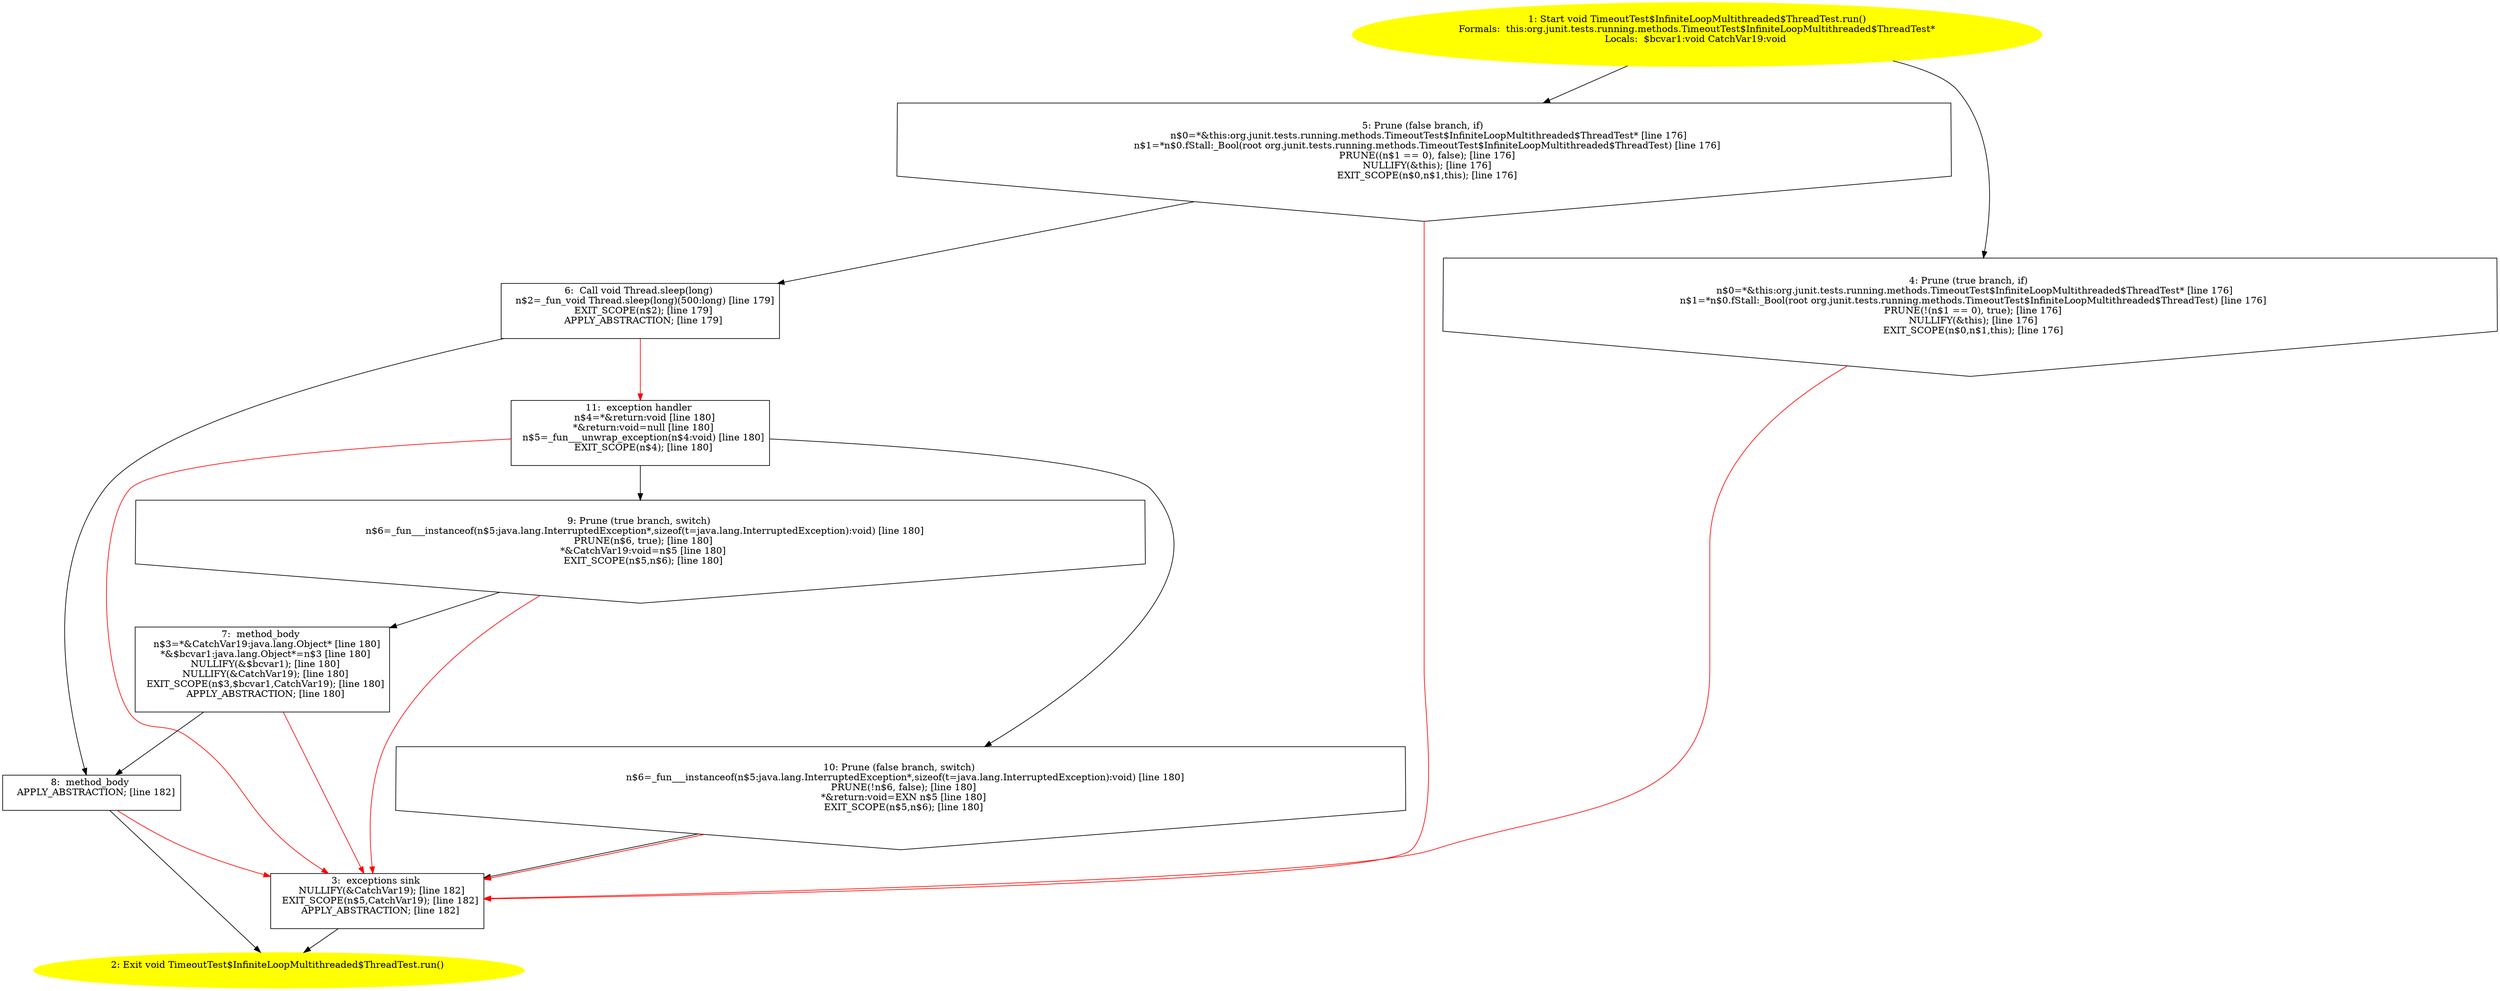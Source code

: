 /* @generated */
digraph cfg {
"org.junit.tests.running.methods.TimeoutTest$InfiniteLoopMultithreaded$ThreadTest.run():void.bd8f5bd1ee57b068f7e5d221b2829444_1" [label="1: Start void TimeoutTest$InfiniteLoopMultithreaded$ThreadTest.run()\nFormals:  this:org.junit.tests.running.methods.TimeoutTest$InfiniteLoopMultithreaded$ThreadTest*\nLocals:  $bcvar1:void CatchVar19:void \n  " color=yellow style=filled]
	

	 "org.junit.tests.running.methods.TimeoutTest$InfiniteLoopMultithreaded$ThreadTest.run():void.bd8f5bd1ee57b068f7e5d221b2829444_1" -> "org.junit.tests.running.methods.TimeoutTest$InfiniteLoopMultithreaded$ThreadTest.run():void.bd8f5bd1ee57b068f7e5d221b2829444_4" ;
	 "org.junit.tests.running.methods.TimeoutTest$InfiniteLoopMultithreaded$ThreadTest.run():void.bd8f5bd1ee57b068f7e5d221b2829444_1" -> "org.junit.tests.running.methods.TimeoutTest$InfiniteLoopMultithreaded$ThreadTest.run():void.bd8f5bd1ee57b068f7e5d221b2829444_5" ;
"org.junit.tests.running.methods.TimeoutTest$InfiniteLoopMultithreaded$ThreadTest.run():void.bd8f5bd1ee57b068f7e5d221b2829444_2" [label="2: Exit void TimeoutTest$InfiniteLoopMultithreaded$ThreadTest.run() \n  " color=yellow style=filled]
	

"org.junit.tests.running.methods.TimeoutTest$InfiniteLoopMultithreaded$ThreadTest.run():void.bd8f5bd1ee57b068f7e5d221b2829444_3" [label="3:  exceptions sink \n   NULLIFY(&CatchVar19); [line 182]\n  EXIT_SCOPE(n$5,CatchVar19); [line 182]\n  APPLY_ABSTRACTION; [line 182]\n " shape="box"]
	

	 "org.junit.tests.running.methods.TimeoutTest$InfiniteLoopMultithreaded$ThreadTest.run():void.bd8f5bd1ee57b068f7e5d221b2829444_3" -> "org.junit.tests.running.methods.TimeoutTest$InfiniteLoopMultithreaded$ThreadTest.run():void.bd8f5bd1ee57b068f7e5d221b2829444_2" ;
"org.junit.tests.running.methods.TimeoutTest$InfiniteLoopMultithreaded$ThreadTest.run():void.bd8f5bd1ee57b068f7e5d221b2829444_4" [label="4: Prune (true branch, if) \n   n$0=*&this:org.junit.tests.running.methods.TimeoutTest$InfiniteLoopMultithreaded$ThreadTest* [line 176]\n  n$1=*n$0.fStall:_Bool(root org.junit.tests.running.methods.TimeoutTest$InfiniteLoopMultithreaded$ThreadTest) [line 176]\n  PRUNE(!(n$1 == 0), true); [line 176]\n  NULLIFY(&this); [line 176]\n  EXIT_SCOPE(n$0,n$1,this); [line 176]\n " shape="invhouse"]
	

	 "org.junit.tests.running.methods.TimeoutTest$InfiniteLoopMultithreaded$ThreadTest.run():void.bd8f5bd1ee57b068f7e5d221b2829444_4" -> "org.junit.tests.running.methods.TimeoutTest$InfiniteLoopMultithreaded$ThreadTest.run():void.bd8f5bd1ee57b068f7e5d221b2829444_3" [color="red" ];
"org.junit.tests.running.methods.TimeoutTest$InfiniteLoopMultithreaded$ThreadTest.run():void.bd8f5bd1ee57b068f7e5d221b2829444_5" [label="5: Prune (false branch, if) \n   n$0=*&this:org.junit.tests.running.methods.TimeoutTest$InfiniteLoopMultithreaded$ThreadTest* [line 176]\n  n$1=*n$0.fStall:_Bool(root org.junit.tests.running.methods.TimeoutTest$InfiniteLoopMultithreaded$ThreadTest) [line 176]\n  PRUNE((n$1 == 0), false); [line 176]\n  NULLIFY(&this); [line 176]\n  EXIT_SCOPE(n$0,n$1,this); [line 176]\n " shape="invhouse"]
	

	 "org.junit.tests.running.methods.TimeoutTest$InfiniteLoopMultithreaded$ThreadTest.run():void.bd8f5bd1ee57b068f7e5d221b2829444_5" -> "org.junit.tests.running.methods.TimeoutTest$InfiniteLoopMultithreaded$ThreadTest.run():void.bd8f5bd1ee57b068f7e5d221b2829444_6" ;
	 "org.junit.tests.running.methods.TimeoutTest$InfiniteLoopMultithreaded$ThreadTest.run():void.bd8f5bd1ee57b068f7e5d221b2829444_5" -> "org.junit.tests.running.methods.TimeoutTest$InfiniteLoopMultithreaded$ThreadTest.run():void.bd8f5bd1ee57b068f7e5d221b2829444_3" [color="red" ];
"org.junit.tests.running.methods.TimeoutTest$InfiniteLoopMultithreaded$ThreadTest.run():void.bd8f5bd1ee57b068f7e5d221b2829444_6" [label="6:  Call void Thread.sleep(long) \n   n$2=_fun_void Thread.sleep(long)(500:long) [line 179]\n  EXIT_SCOPE(n$2); [line 179]\n  APPLY_ABSTRACTION; [line 179]\n " shape="box"]
	

	 "org.junit.tests.running.methods.TimeoutTest$InfiniteLoopMultithreaded$ThreadTest.run():void.bd8f5bd1ee57b068f7e5d221b2829444_6" -> "org.junit.tests.running.methods.TimeoutTest$InfiniteLoopMultithreaded$ThreadTest.run():void.bd8f5bd1ee57b068f7e5d221b2829444_8" ;
	 "org.junit.tests.running.methods.TimeoutTest$InfiniteLoopMultithreaded$ThreadTest.run():void.bd8f5bd1ee57b068f7e5d221b2829444_6" -> "org.junit.tests.running.methods.TimeoutTest$InfiniteLoopMultithreaded$ThreadTest.run():void.bd8f5bd1ee57b068f7e5d221b2829444_11" [color="red" ];
"org.junit.tests.running.methods.TimeoutTest$InfiniteLoopMultithreaded$ThreadTest.run():void.bd8f5bd1ee57b068f7e5d221b2829444_7" [label="7:  method_body \n   n$3=*&CatchVar19:java.lang.Object* [line 180]\n  *&$bcvar1:java.lang.Object*=n$3 [line 180]\n  NULLIFY(&$bcvar1); [line 180]\n  NULLIFY(&CatchVar19); [line 180]\n  EXIT_SCOPE(n$3,$bcvar1,CatchVar19); [line 180]\n  APPLY_ABSTRACTION; [line 180]\n " shape="box"]
	

	 "org.junit.tests.running.methods.TimeoutTest$InfiniteLoopMultithreaded$ThreadTest.run():void.bd8f5bd1ee57b068f7e5d221b2829444_7" -> "org.junit.tests.running.methods.TimeoutTest$InfiniteLoopMultithreaded$ThreadTest.run():void.bd8f5bd1ee57b068f7e5d221b2829444_8" ;
	 "org.junit.tests.running.methods.TimeoutTest$InfiniteLoopMultithreaded$ThreadTest.run():void.bd8f5bd1ee57b068f7e5d221b2829444_7" -> "org.junit.tests.running.methods.TimeoutTest$InfiniteLoopMultithreaded$ThreadTest.run():void.bd8f5bd1ee57b068f7e5d221b2829444_3" [color="red" ];
"org.junit.tests.running.methods.TimeoutTest$InfiniteLoopMultithreaded$ThreadTest.run():void.bd8f5bd1ee57b068f7e5d221b2829444_8" [label="8:  method_body \n   APPLY_ABSTRACTION; [line 182]\n " shape="box"]
	

	 "org.junit.tests.running.methods.TimeoutTest$InfiniteLoopMultithreaded$ThreadTest.run():void.bd8f5bd1ee57b068f7e5d221b2829444_8" -> "org.junit.tests.running.methods.TimeoutTest$InfiniteLoopMultithreaded$ThreadTest.run():void.bd8f5bd1ee57b068f7e5d221b2829444_2" ;
	 "org.junit.tests.running.methods.TimeoutTest$InfiniteLoopMultithreaded$ThreadTest.run():void.bd8f5bd1ee57b068f7e5d221b2829444_8" -> "org.junit.tests.running.methods.TimeoutTest$InfiniteLoopMultithreaded$ThreadTest.run():void.bd8f5bd1ee57b068f7e5d221b2829444_3" [color="red" ];
"org.junit.tests.running.methods.TimeoutTest$InfiniteLoopMultithreaded$ThreadTest.run():void.bd8f5bd1ee57b068f7e5d221b2829444_9" [label="9: Prune (true branch, switch) \n   n$6=_fun___instanceof(n$5:java.lang.InterruptedException*,sizeof(t=java.lang.InterruptedException):void) [line 180]\n  PRUNE(n$6, true); [line 180]\n  *&CatchVar19:void=n$5 [line 180]\n  EXIT_SCOPE(n$5,n$6); [line 180]\n " shape="invhouse"]
	

	 "org.junit.tests.running.methods.TimeoutTest$InfiniteLoopMultithreaded$ThreadTest.run():void.bd8f5bd1ee57b068f7e5d221b2829444_9" -> "org.junit.tests.running.methods.TimeoutTest$InfiniteLoopMultithreaded$ThreadTest.run():void.bd8f5bd1ee57b068f7e5d221b2829444_7" ;
	 "org.junit.tests.running.methods.TimeoutTest$InfiniteLoopMultithreaded$ThreadTest.run():void.bd8f5bd1ee57b068f7e5d221b2829444_9" -> "org.junit.tests.running.methods.TimeoutTest$InfiniteLoopMultithreaded$ThreadTest.run():void.bd8f5bd1ee57b068f7e5d221b2829444_3" [color="red" ];
"org.junit.tests.running.methods.TimeoutTest$InfiniteLoopMultithreaded$ThreadTest.run():void.bd8f5bd1ee57b068f7e5d221b2829444_10" [label="10: Prune (false branch, switch) \n   n$6=_fun___instanceof(n$5:java.lang.InterruptedException*,sizeof(t=java.lang.InterruptedException):void) [line 180]\n  PRUNE(!n$6, false); [line 180]\n  *&return:void=EXN n$5 [line 180]\n  EXIT_SCOPE(n$5,n$6); [line 180]\n " shape="invhouse"]
	

	 "org.junit.tests.running.methods.TimeoutTest$InfiniteLoopMultithreaded$ThreadTest.run():void.bd8f5bd1ee57b068f7e5d221b2829444_10" -> "org.junit.tests.running.methods.TimeoutTest$InfiniteLoopMultithreaded$ThreadTest.run():void.bd8f5bd1ee57b068f7e5d221b2829444_3" ;
	 "org.junit.tests.running.methods.TimeoutTest$InfiniteLoopMultithreaded$ThreadTest.run():void.bd8f5bd1ee57b068f7e5d221b2829444_10" -> "org.junit.tests.running.methods.TimeoutTest$InfiniteLoopMultithreaded$ThreadTest.run():void.bd8f5bd1ee57b068f7e5d221b2829444_3" [color="red" ];
"org.junit.tests.running.methods.TimeoutTest$InfiniteLoopMultithreaded$ThreadTest.run():void.bd8f5bd1ee57b068f7e5d221b2829444_11" [label="11:  exception handler \n   n$4=*&return:void [line 180]\n  *&return:void=null [line 180]\n  n$5=_fun___unwrap_exception(n$4:void) [line 180]\n  EXIT_SCOPE(n$4); [line 180]\n " shape="box"]
	

	 "org.junit.tests.running.methods.TimeoutTest$InfiniteLoopMultithreaded$ThreadTest.run():void.bd8f5bd1ee57b068f7e5d221b2829444_11" -> "org.junit.tests.running.methods.TimeoutTest$InfiniteLoopMultithreaded$ThreadTest.run():void.bd8f5bd1ee57b068f7e5d221b2829444_9" ;
	 "org.junit.tests.running.methods.TimeoutTest$InfiniteLoopMultithreaded$ThreadTest.run():void.bd8f5bd1ee57b068f7e5d221b2829444_11" -> "org.junit.tests.running.methods.TimeoutTest$InfiniteLoopMultithreaded$ThreadTest.run():void.bd8f5bd1ee57b068f7e5d221b2829444_10" ;
	 "org.junit.tests.running.methods.TimeoutTest$InfiniteLoopMultithreaded$ThreadTest.run():void.bd8f5bd1ee57b068f7e5d221b2829444_11" -> "org.junit.tests.running.methods.TimeoutTest$InfiniteLoopMultithreaded$ThreadTest.run():void.bd8f5bd1ee57b068f7e5d221b2829444_3" [color="red" ];
}
